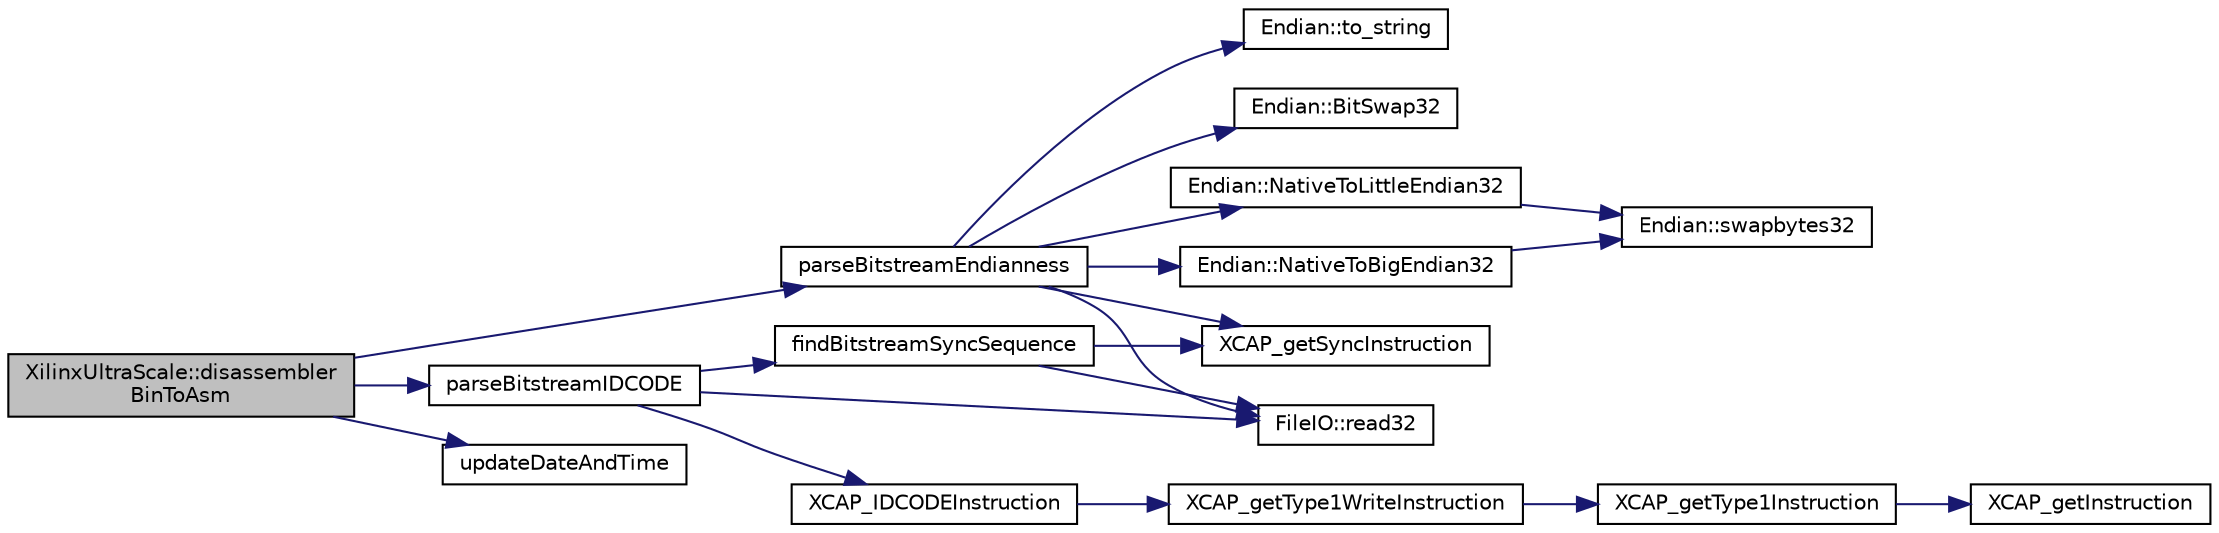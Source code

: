 digraph "XilinxUltraScale::disassemblerBinToAsm"
{
 // INTERACTIVE_SVG=YES
 // LATEX_PDF_SIZE
  edge [fontname="Helvetica",fontsize="10",labelfontname="Helvetica",labelfontsize="10"];
  node [fontname="Helvetica",fontsize="10",shape=record];
  rankdir="LR";
  Node1 [label="XilinxUltraScale::disassembler\lBinToAsm",height=0.2,width=0.4,color="black", fillcolor="grey75", style="filled", fontcolor="black",tooltip=" "];
  Node1 -> Node2 [color="midnightblue",fontsize="10",style="solid",fontname="Helvetica"];
  Node2 [label="parseBitstreamEndianness",height=0.2,width=0.4,color="black", fillcolor="white", style="filled",URL="$inlineInput_8h.html#a119ccdadc6c03c8a21514e6a8877792c",tooltip=" "];
  Node2 -> Node3 [color="midnightblue",fontsize="10",style="solid",fontname="Helvetica"];
  Node3 [label="Endian::BitSwap32",height=0.2,width=0.4,color="black", fillcolor="white", style="filled",URL="$namespaceEndian.html#abaf85e5d8d9641e35ffb4a5bcfc37f84",tooltip=" "];
  Node2 -> Node4 [color="midnightblue",fontsize="10",style="solid",fontname="Helvetica"];
  Node4 [label="Endian::NativeToBigEndian32",height=0.2,width=0.4,color="black", fillcolor="white", style="filled",URL="$namespaceEndian.html#a7cd80b2cb2ed674196a68549c8489f88",tooltip=" "];
  Node4 -> Node5 [color="midnightblue",fontsize="10",style="solid",fontname="Helvetica"];
  Node5 [label="Endian::swapbytes32",height=0.2,width=0.4,color="black", fillcolor="white", style="filled",URL="$namespaceEndian.html#a7c0178c39449483c29a1a305d0a73606",tooltip=" "];
  Node2 -> Node6 [color="midnightblue",fontsize="10",style="solid",fontname="Helvetica"];
  Node6 [label="Endian::NativeToLittleEndian32",height=0.2,width=0.4,color="black", fillcolor="white", style="filled",URL="$namespaceEndian.html#a4ef36a4fee2f667cf8ac3f67017716bb",tooltip=" "];
  Node6 -> Node5 [color="midnightblue",fontsize="10",style="solid",fontname="Helvetica"];
  Node2 -> Node7 [color="midnightblue",fontsize="10",style="solid",fontname="Helvetica"];
  Node7 [label="FileIO::read32",height=0.2,width=0.4,color="black", fillcolor="white", style="filled",URL="$namespaceFileIO.html#ad34c7f82a6493b2badf319599f79cace",tooltip=" "];
  Node2 -> Node8 [color="midnightblue",fontsize="10",style="solid",fontname="Helvetica"];
  Node8 [label="Endian::to_string",height=0.2,width=0.4,color="black", fillcolor="white", style="filled",URL="$namespaceEndian.html#a902308bd860c14813fea8a4d3607d7a0",tooltip=" "];
  Node2 -> Node9 [color="midnightblue",fontsize="10",style="solid",fontname="Helvetica"];
  Node9 [label="XCAP_getSyncInstruction",height=0.2,width=0.4,color="black", fillcolor="white", style="filled",URL="$inlineCAP_8h.html#a445d56f4c0c7afb68ecfa18087a6af31",tooltip="Generate and return the encoding for a SYNC instruction."];
  Node1 -> Node10 [color="midnightblue",fontsize="10",style="solid",fontname="Helvetica"];
  Node10 [label="parseBitstreamIDCODE",height=0.2,width=0.4,color="black", fillcolor="white", style="filled",URL="$inlineInput_8h.html#ab5cfac2cc7fafc26cd6b69b74d0add29",tooltip=" "];
  Node10 -> Node11 [color="midnightblue",fontsize="10",style="solid",fontname="Helvetica"];
  Node11 [label="findBitstreamSyncSequence",height=0.2,width=0.4,color="black", fillcolor="white", style="filled",URL="$inlineInput_8h.html#a7a336065cf356dcd13baf6e7ee541d60",tooltip=" "];
  Node11 -> Node7 [color="midnightblue",fontsize="10",style="solid",fontname="Helvetica"];
  Node11 -> Node9 [color="midnightblue",fontsize="10",style="solid",fontname="Helvetica"];
  Node10 -> Node7 [color="midnightblue",fontsize="10",style="solid",fontname="Helvetica"];
  Node10 -> Node12 [color="midnightblue",fontsize="10",style="solid",fontname="Helvetica"];
  Node12 [label="XCAP_IDCODEInstruction",height=0.2,width=0.4,color="black", fillcolor="white", style="filled",URL="$inlineCAP_8h.html#a5cf5745a3f7598d27061688cf9785f26",tooltip="Generate and return the encoding for a IDCODE writing instruction."];
  Node12 -> Node13 [color="midnightblue",fontsize="10",style="solid",fontname="Helvetica"];
  Node13 [label="XCAP_getType1WriteInstruction",height=0.2,width=0.4,color="black", fillcolor="white", style="filled",URL="$inlineCAP_8h.html#a5cdd7f1c600ae94adc59f9ea624043c3",tooltip="Generate and return the encoding for a type 1 Write instruction."];
  Node13 -> Node14 [color="midnightblue",fontsize="10",style="solid",fontname="Helvetica"];
  Node14 [label="XCAP_getType1Instruction",height=0.2,width=0.4,color="black", fillcolor="white", style="filled",URL="$inlineCAP_8h.html#aade38843ee9dfed5d286172b6b37b638",tooltip="Generate and return the encoding for a type 1 instruction."];
  Node14 -> Node15 [color="midnightblue",fontsize="10",style="solid",fontname="Helvetica"];
  Node15 [label="XCAP_getInstruction",height=0.2,width=0.4,color="black", fillcolor="white", style="filled",URL="$inlineCAP_8h.html#af67277d07acf4e5907420ff2bc75ecd1",tooltip="Generate and return the encoding for an instruction."];
  Node1 -> Node16 [color="midnightblue",fontsize="10",style="solid",fontname="Helvetica"];
  Node16 [label="updateDateAndTime",height=0.2,width=0.4,color="black", fillcolor="white", style="filled",URL="$inlineOutput_8h.html#a194a87f62d6a57dbed34257f5a6037bf",tooltip=" "];
}
